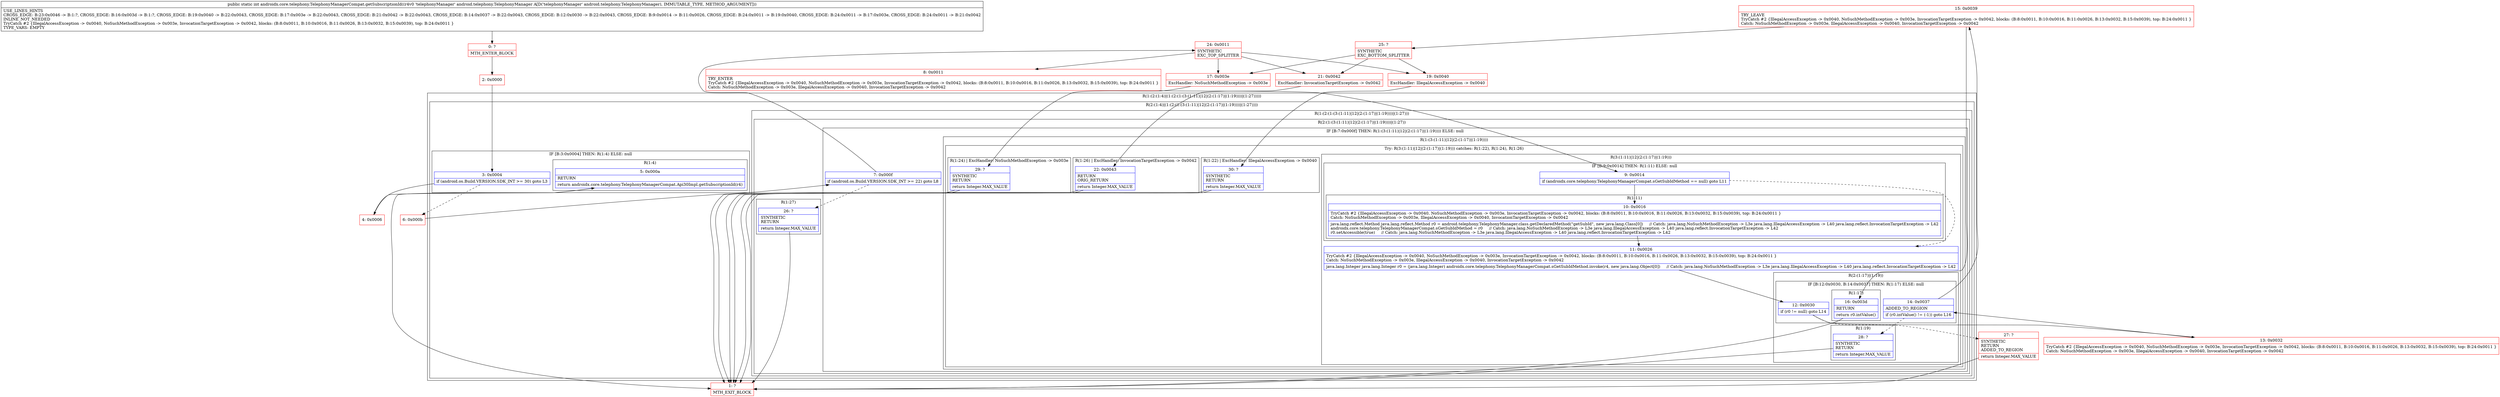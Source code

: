 digraph "CFG forandroidx.core.telephony.TelephonyManagerCompat.getSubscriptionId(Landroid\/telephony\/TelephonyManager;)I" {
subgraph cluster_Region_1482138744 {
label = "R(1:(2:(1:4)|(1:(2:(1:(3:(1:11)|12|(2:(1:17)|(1:19))))|(1:27)))))";
node [shape=record,color=blue];
subgraph cluster_Region_1166995813 {
label = "R(2:(1:4)|(1:(2:(1:(3:(1:11)|12|(2:(1:17)|(1:19))))|(1:27))))";
node [shape=record,color=blue];
subgraph cluster_IfRegion_1304954758 {
label = "IF [B:3:0x0004] THEN: R(1:4) ELSE: null";
node [shape=record,color=blue];
Node_3 [shape=record,label="{3\:\ 0x0004|if (android.os.Build.VERSION.SDK_INT \>= 30) goto L3\l}"];
subgraph cluster_Region_1886846821 {
label = "R(1:4)";
node [shape=record,color=blue];
Node_5 [shape=record,label="{5\:\ 0x000a|RETURN\l|return androidx.core.telephony.TelephonyManagerCompat.Api30Impl.getSubscriptionId(r4)\l}"];
}
}
subgraph cluster_Region_359133559 {
label = "R(1:(2:(1:(3:(1:11)|12|(2:(1:17)|(1:19))))|(1:27)))";
node [shape=record,color=blue];
subgraph cluster_Region_667959143 {
label = "R(2:(1:(3:(1:11)|12|(2:(1:17)|(1:19))))|(1:27))";
node [shape=record,color=blue];
subgraph cluster_IfRegion_707393580 {
label = "IF [B:7:0x000f] THEN: R(1:(3:(1:11)|12|(2:(1:17)|(1:19)))) ELSE: null";
node [shape=record,color=blue];
Node_7 [shape=record,label="{7\:\ 0x000f|if (android.os.Build.VERSION.SDK_INT \>= 22) goto L8\l}"];
subgraph cluster_Region_1843636187 {
label = "R(1:(3:(1:11)|12|(2:(1:17)|(1:19))))";
node [shape=record,color=blue];
subgraph cluster_TryCatchRegion_1201999705 {
label = "Try: R(3:(1:11)|12|(2:(1:17)|(1:19))) catches: R(1:22), R(1:24), R(1:26)";
node [shape=record,color=blue];
subgraph cluster_Region_110749870 {
label = "R(3:(1:11)|12|(2:(1:17)|(1:19)))";
node [shape=record,color=blue];
subgraph cluster_IfRegion_1630026701 {
label = "IF [B:9:0x0014] THEN: R(1:11) ELSE: null";
node [shape=record,color=blue];
Node_9 [shape=record,label="{9\:\ 0x0014|if (androidx.core.telephony.TelephonyManagerCompat.sGetSubIdMethod == null) goto L11\l}"];
subgraph cluster_Region_591726373 {
label = "R(1:11)";
node [shape=record,color=blue];
Node_10 [shape=record,label="{10\:\ 0x0016|TryCatch #2 \{IllegalAccessException \-\> 0x0040, NoSuchMethodException \-\> 0x003e, InvocationTargetException \-\> 0x0042, blocks: (B:8:0x0011, B:10:0x0016, B:11:0x0026, B:13:0x0032, B:15:0x0039), top: B:24:0x0011 \}\lCatch: NoSuchMethodException \-\> 0x003e, IllegalAccessException \-\> 0x0040, InvocationTargetException \-\> 0x0042\l|java.lang.reflect.Method java.lang.reflect.Method r0 = android.telephony.TelephonyManager.class.getDeclaredMethod(\"getSubId\", new java.lang.Class[0])     \/\/ Catch: java.lang.NoSuchMethodException \-\> L3e java.lang.IllegalAccessException \-\> L40 java.lang.reflect.InvocationTargetException \-\> L42\landroidx.core.telephony.TelephonyManagerCompat.sGetSubIdMethod = r0     \/\/ Catch: java.lang.NoSuchMethodException \-\> L3e java.lang.IllegalAccessException \-\> L40 java.lang.reflect.InvocationTargetException \-\> L42\lr0.setAccessible(true)     \/\/ Catch: java.lang.NoSuchMethodException \-\> L3e java.lang.IllegalAccessException \-\> L40 java.lang.reflect.InvocationTargetException \-\> L42\l}"];
}
}
Node_11 [shape=record,label="{11\:\ 0x0026|TryCatch #2 \{IllegalAccessException \-\> 0x0040, NoSuchMethodException \-\> 0x003e, InvocationTargetException \-\> 0x0042, blocks: (B:8:0x0011, B:10:0x0016, B:11:0x0026, B:13:0x0032, B:15:0x0039), top: B:24:0x0011 \}\lCatch: NoSuchMethodException \-\> 0x003e, IllegalAccessException \-\> 0x0040, InvocationTargetException \-\> 0x0042\l|java.lang.Integer java.lang.Integer r0 = (java.lang.Integer) androidx.core.telephony.TelephonyManagerCompat.sGetSubIdMethod.invoke(r4, new java.lang.Object[0])     \/\/ Catch: java.lang.NoSuchMethodException \-\> L3e java.lang.IllegalAccessException \-\> L40 java.lang.reflect.InvocationTargetException \-\> L42\l}"];
subgraph cluster_Region_77940572 {
label = "R(2:(1:17)|(1:19))";
node [shape=record,color=blue];
subgraph cluster_IfRegion_71899200 {
label = "IF [B:12:0x0030, B:14:0x0037] THEN: R(1:17) ELSE: null";
node [shape=record,color=blue];
Node_12 [shape=record,label="{12\:\ 0x0030|if (r0 != null) goto L14\l}"];
Node_14 [shape=record,label="{14\:\ 0x0037|ADDED_TO_REGION\l|if (r0.intValue() != (\-1)) goto L16\l}"];
subgraph cluster_Region_950527926 {
label = "R(1:17)";
node [shape=record,color=blue];
Node_16 [shape=record,label="{16\:\ 0x003d|RETURN\l|return r0.intValue()\l}"];
}
}
subgraph cluster_Region_1946740076 {
label = "R(1:19)";
node [shape=record,color=blue];
Node_28 [shape=record,label="{28\:\ ?|SYNTHETIC\lRETURN\l|return Integer.MAX_VALUE\l}"];
}
}
}
subgraph cluster_Region_456717171 {
label = "R(1:22) | ExcHandler: IllegalAccessException \-\> 0x0040\l";
node [shape=record,color=blue];
Node_30 [shape=record,label="{30\:\ ?|SYNTHETIC\lRETURN\l|return Integer.MAX_VALUE\l}"];
}
subgraph cluster_Region_1005471114 {
label = "R(1:24) | ExcHandler: NoSuchMethodException \-\> 0x003e\l";
node [shape=record,color=blue];
Node_29 [shape=record,label="{29\:\ ?|SYNTHETIC\lRETURN\l|return Integer.MAX_VALUE\l}"];
}
subgraph cluster_Region_358574604 {
label = "R(1:26) | ExcHandler: InvocationTargetException \-\> 0x0042\l";
node [shape=record,color=blue];
Node_22 [shape=record,label="{22\:\ 0x0043|RETURN\lORIG_RETURN\l|return Integer.MAX_VALUE\l}"];
}
}
}
}
subgraph cluster_Region_642768462 {
label = "R(1:27)";
node [shape=record,color=blue];
Node_26 [shape=record,label="{26\:\ ?|SYNTHETIC\lRETURN\l|return Integer.MAX_VALUE\l}"];
}
}
}
}
}
subgraph cluster_Region_358574604 {
label = "R(1:26) | ExcHandler: InvocationTargetException \-\> 0x0042\l";
node [shape=record,color=blue];
Node_22 [shape=record,label="{22\:\ 0x0043|RETURN\lORIG_RETURN\l|return Integer.MAX_VALUE\l}"];
}
subgraph cluster_Region_456717171 {
label = "R(1:22) | ExcHandler: IllegalAccessException \-\> 0x0040\l";
node [shape=record,color=blue];
Node_30 [shape=record,label="{30\:\ ?|SYNTHETIC\lRETURN\l|return Integer.MAX_VALUE\l}"];
}
subgraph cluster_Region_1005471114 {
label = "R(1:24) | ExcHandler: NoSuchMethodException \-\> 0x003e\l";
node [shape=record,color=blue];
Node_29 [shape=record,label="{29\:\ ?|SYNTHETIC\lRETURN\l|return Integer.MAX_VALUE\l}"];
}
Node_0 [shape=record,color=red,label="{0\:\ ?|MTH_ENTER_BLOCK\l}"];
Node_2 [shape=record,color=red,label="{2\:\ 0x0000}"];
Node_4 [shape=record,color=red,label="{4\:\ 0x0006}"];
Node_1 [shape=record,color=red,label="{1\:\ ?|MTH_EXIT_BLOCK\l}"];
Node_6 [shape=record,color=red,label="{6\:\ 0x000b}"];
Node_24 [shape=record,color=red,label="{24\:\ 0x0011|SYNTHETIC\lEXC_TOP_SPLITTER\l}"];
Node_8 [shape=record,color=red,label="{8\:\ 0x0011|TRY_ENTER\lTryCatch #2 \{IllegalAccessException \-\> 0x0040, NoSuchMethodException \-\> 0x003e, InvocationTargetException \-\> 0x0042, blocks: (B:8:0x0011, B:10:0x0016, B:11:0x0026, B:13:0x0032, B:15:0x0039), top: B:24:0x0011 \}\lCatch: NoSuchMethodException \-\> 0x003e, IllegalAccessException \-\> 0x0040, InvocationTargetException \-\> 0x0042\l}"];
Node_13 [shape=record,color=red,label="{13\:\ 0x0032|TryCatch #2 \{IllegalAccessException \-\> 0x0040, NoSuchMethodException \-\> 0x003e, InvocationTargetException \-\> 0x0042, blocks: (B:8:0x0011, B:10:0x0016, B:11:0x0026, B:13:0x0032, B:15:0x0039), top: B:24:0x0011 \}\lCatch: NoSuchMethodException \-\> 0x003e, IllegalAccessException \-\> 0x0040, InvocationTargetException \-\> 0x0042\l}"];
Node_15 [shape=record,color=red,label="{15\:\ 0x0039|TRY_LEAVE\lTryCatch #2 \{IllegalAccessException \-\> 0x0040, NoSuchMethodException \-\> 0x003e, InvocationTargetException \-\> 0x0042, blocks: (B:8:0x0011, B:10:0x0016, B:11:0x0026, B:13:0x0032, B:15:0x0039), top: B:24:0x0011 \}\lCatch: NoSuchMethodException \-\> 0x003e, IllegalAccessException \-\> 0x0040, InvocationTargetException \-\> 0x0042\l}"];
Node_25 [shape=record,color=red,label="{25\:\ ?|SYNTHETIC\lEXC_BOTTOM_SPLITTER\l}"];
Node_27 [shape=record,color=red,label="{27\:\ ?|SYNTHETIC\lRETURN\lADDED_TO_REGION\l|return Integer.MAX_VALUE\l}"];
Node_19 [shape=record,color=red,label="{19\:\ 0x0040|ExcHandler: IllegalAccessException \-\> 0x0040\l}"];
Node_17 [shape=record,color=red,label="{17\:\ 0x003e|ExcHandler: NoSuchMethodException \-\> 0x003e\l}"];
Node_21 [shape=record,color=red,label="{21\:\ 0x0042|ExcHandler: InvocationTargetException \-\> 0x0042\l}"];
MethodNode[shape=record,label="{public static int androidx.core.telephony.TelephonyManagerCompat.getSubscriptionId((r4v0 'telephonyManager' android.telephony.TelephonyManager A[D('telephonyManager' android.telephony.TelephonyManager), IMMUTABLE_TYPE, METHOD_ARGUMENT]))  | USE_LINES_HINTS\lCROSS_EDGE: B:23:0x0046 \-\> B:1:?, CROSS_EDGE: B:16:0x003d \-\> B:1:?, CROSS_EDGE: B:19:0x0040 \-\> B:22:0x0043, CROSS_EDGE: B:17:0x003e \-\> B:22:0x0043, CROSS_EDGE: B:21:0x0042 \-\> B:22:0x0043, CROSS_EDGE: B:14:0x0037 \-\> B:22:0x0043, CROSS_EDGE: B:12:0x0030 \-\> B:22:0x0043, CROSS_EDGE: B:9:0x0014 \-\> B:11:0x0026, CROSS_EDGE: B:24:0x0011 \-\> B:19:0x0040, CROSS_EDGE: B:24:0x0011 \-\> B:17:0x003e, CROSS_EDGE: B:24:0x0011 \-\> B:21:0x0042\lINLINE_NOT_NEEDED\lTryCatch #2 \{IllegalAccessException \-\> 0x0040, NoSuchMethodException \-\> 0x003e, InvocationTargetException \-\> 0x0042, blocks: (B:8:0x0011, B:10:0x0016, B:11:0x0026, B:13:0x0032, B:15:0x0039), top: B:24:0x0011 \}\lTYPE_VARS: EMPTY\l}"];
MethodNode -> Node_0;Node_3 -> Node_4;
Node_3 -> Node_6[style=dashed];
Node_5 -> Node_1;
Node_7 -> Node_24;
Node_7 -> Node_26[style=dashed];
Node_9 -> Node_10;
Node_9 -> Node_11[style=dashed];
Node_10 -> Node_11;
Node_11 -> Node_12;
Node_12 -> Node_13;
Node_12 -> Node_27[style=dashed];
Node_14 -> Node_15;
Node_14 -> Node_28[style=dashed];
Node_16 -> Node_1;
Node_28 -> Node_1;
Node_30 -> Node_1;
Node_29 -> Node_1;
Node_22 -> Node_1;
Node_26 -> Node_1;
Node_22 -> Node_1;
Node_30 -> Node_1;
Node_29 -> Node_1;
Node_0 -> Node_2;
Node_2 -> Node_3;
Node_4 -> Node_5;
Node_6 -> Node_7;
Node_24 -> Node_8;
Node_24 -> Node_19;
Node_24 -> Node_17;
Node_24 -> Node_21;
Node_8 -> Node_9;
Node_13 -> Node_14;
Node_15 -> Node_16;
Node_15 -> Node_25;
Node_25 -> Node_19;
Node_25 -> Node_17;
Node_25 -> Node_21;
Node_27 -> Node_1;
Node_19 -> Node_30;
Node_17 -> Node_29;
Node_21 -> Node_22;
}


